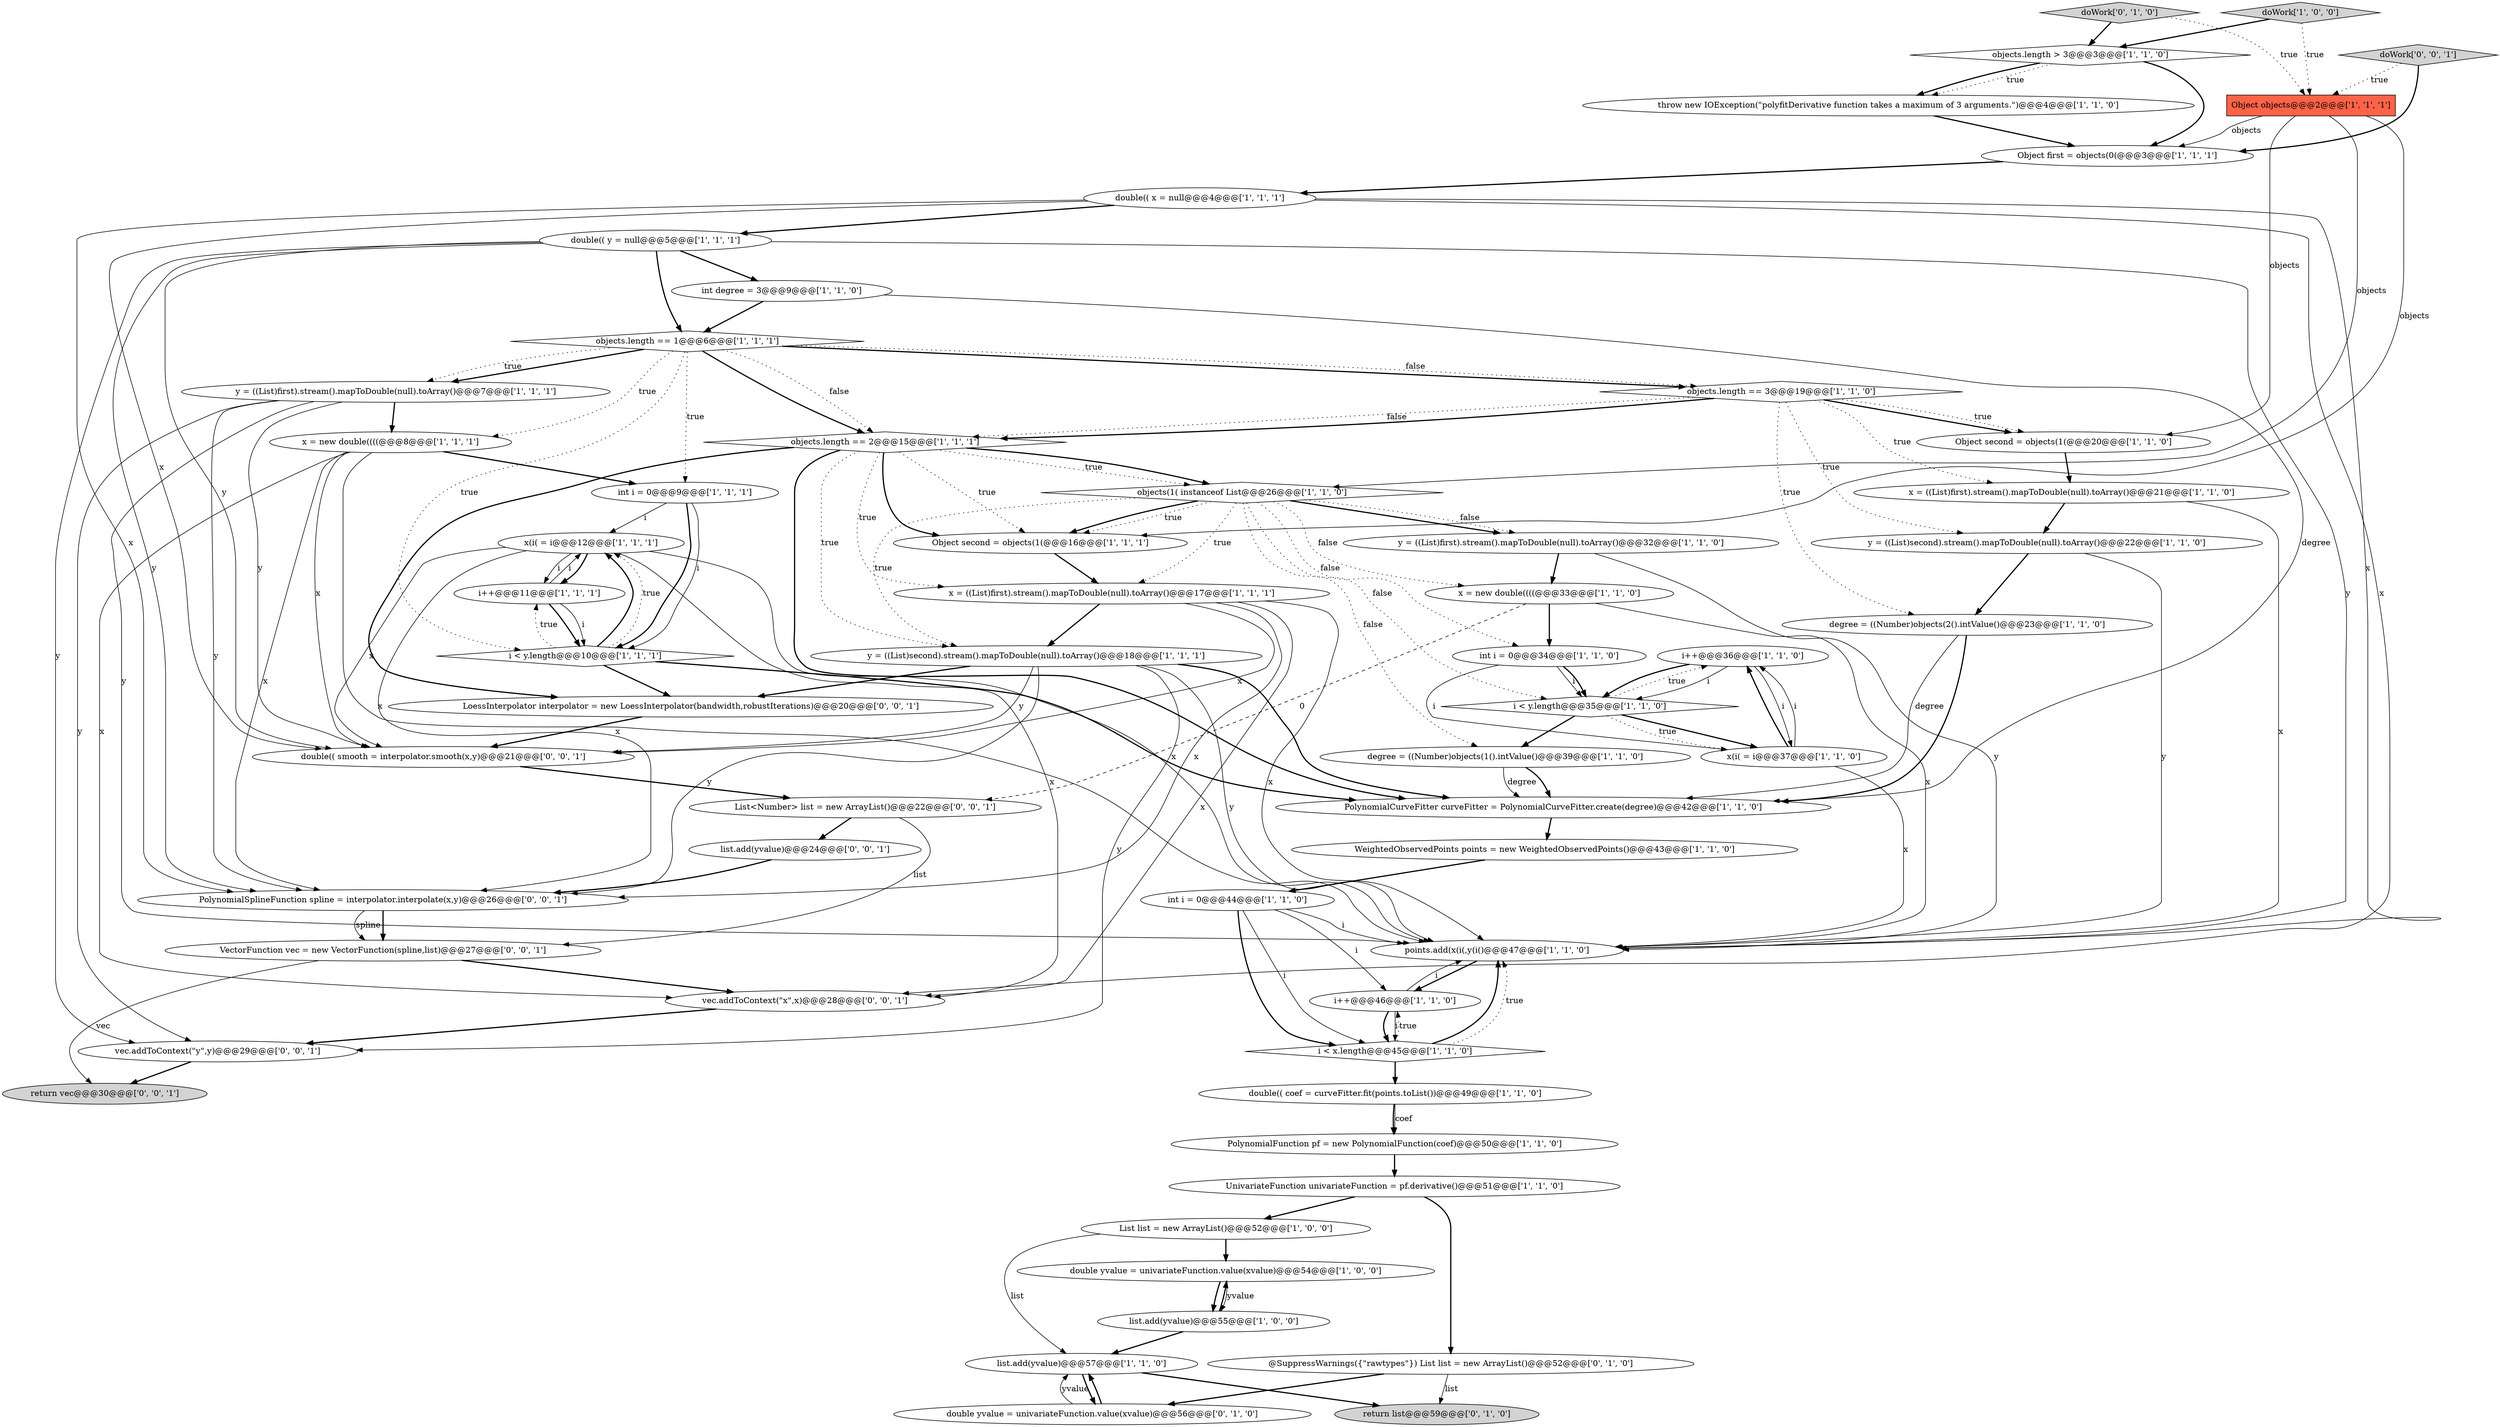 digraph {
16 [style = filled, label = "i++@@@36@@@['1', '1', '0']", fillcolor = white, shape = ellipse image = "AAA0AAABBB1BBB"];
48 [style = filled, label = "doWork['0', '1', '0']", fillcolor = lightgray, shape = diamond image = "AAA0AAABBB2BBB"];
9 [style = filled, label = "objects.length > 3@@@3@@@['1', '1', '0']", fillcolor = white, shape = diamond image = "AAA0AAABBB1BBB"];
7 [style = filled, label = "x = new double((((@@@8@@@['1', '1', '1']", fillcolor = white, shape = ellipse image = "AAA0AAABBB1BBB"];
34 [style = filled, label = "PolynomialCurveFitter curveFitter = PolynomialCurveFitter.create(degree)@@@42@@@['1', '1', '0']", fillcolor = white, shape = ellipse image = "AAA0AAABBB1BBB"];
40 [style = filled, label = "points.add(x(i(,y(i()@@@47@@@['1', '1', '0']", fillcolor = white, shape = ellipse image = "AAA0AAABBB1BBB"];
49 [style = filled, label = "List<Number> list = new ArrayList()@@@22@@@['0', '0', '1']", fillcolor = white, shape = ellipse image = "AAA0AAABBB3BBB"];
8 [style = filled, label = "PolynomialFunction pf = new PolynomialFunction(coef)@@@50@@@['1', '1', '0']", fillcolor = white, shape = ellipse image = "AAA0AAABBB1BBB"];
27 [style = filled, label = "Object objects@@@2@@@['1', '1', '1']", fillcolor = tomato, shape = box image = "AAA0AAABBB1BBB"];
31 [style = filled, label = "list.add(yvalue)@@@57@@@['1', '1', '0']", fillcolor = white, shape = ellipse image = "AAA0AAABBB1BBB"];
42 [style = filled, label = "degree = ((Number)objects(2().intValue()@@@23@@@['1', '1', '0']", fillcolor = white, shape = ellipse image = "AAA0AAABBB1BBB"];
57 [style = filled, label = "double(( smooth = interpolator.smooth(x,y)@@@21@@@['0', '0', '1']", fillcolor = white, shape = ellipse image = "AAA0AAABBB3BBB"];
24 [style = filled, label = "double(( coef = curveFitter.fit(points.toList())@@@49@@@['1', '1', '0']", fillcolor = white, shape = ellipse image = "AAA0AAABBB1BBB"];
46 [style = filled, label = "return list@@@59@@@['0', '1', '0']", fillcolor = lightgray, shape = ellipse image = "AAA0AAABBB2BBB"];
6 [style = filled, label = "doWork['1', '0', '0']", fillcolor = lightgray, shape = diamond image = "AAA0AAABBB1BBB"];
22 [style = filled, label = "y = ((List)first).stream().mapToDouble(null).toArray()@@@7@@@['1', '1', '1']", fillcolor = white, shape = ellipse image = "AAA0AAABBB1BBB"];
47 [style = filled, label = "double yvalue = univariateFunction.value(xvalue)@@@56@@@['0', '1', '0']", fillcolor = white, shape = ellipse image = "AAA0AAABBB2BBB"];
52 [style = filled, label = "VectorFunction vec = new VectorFunction(spline,list)@@@27@@@['0', '0', '1']", fillcolor = white, shape = ellipse image = "AAA0AAABBB3BBB"];
18 [style = filled, label = "x = new double((((@@@33@@@['1', '1', '0']", fillcolor = white, shape = ellipse image = "AAA0AAABBB1BBB"];
3 [style = filled, label = "Object second = objects(1(@@@20@@@['1', '1', '0']", fillcolor = white, shape = ellipse image = "AAA0AAABBB1BBB"];
28 [style = filled, label = "int i = 0@@@34@@@['1', '1', '0']", fillcolor = white, shape = ellipse image = "AAA0AAABBB1BBB"];
29 [style = filled, label = "int i = 0@@@9@@@['1', '1', '1']", fillcolor = white, shape = ellipse image = "AAA0AAABBB1BBB"];
39 [style = filled, label = "objects.length == 2@@@15@@@['1', '1', '1']", fillcolor = white, shape = diamond image = "AAA0AAABBB1BBB"];
43 [style = filled, label = "x = ((List)first).stream().mapToDouble(null).toArray()@@@21@@@['1', '1', '0']", fillcolor = white, shape = ellipse image = "AAA0AAABBB1BBB"];
53 [style = filled, label = "vec.addToContext(\"y\",y)@@@29@@@['0', '0', '1']", fillcolor = white, shape = ellipse image = "AAA0AAABBB3BBB"];
55 [style = filled, label = "vec.addToContext(\"x\",x)@@@28@@@['0', '0', '1']", fillcolor = white, shape = ellipse image = "AAA0AAABBB3BBB"];
23 [style = filled, label = "x(i( = i@@@12@@@['1', '1', '1']", fillcolor = white, shape = ellipse image = "AAA0AAABBB1BBB"];
35 [style = filled, label = "double(( y = null@@@5@@@['1', '1', '1']", fillcolor = white, shape = ellipse image = "AAA0AAABBB1BBB"];
58 [style = filled, label = "list.add(yvalue)@@@24@@@['0', '0', '1']", fillcolor = white, shape = ellipse image = "AAA0AAABBB3BBB"];
21 [style = filled, label = "y = ((List)second).stream().mapToDouble(null).toArray()@@@18@@@['1', '1', '1']", fillcolor = white, shape = ellipse image = "AAA0AAABBB1BBB"];
50 [style = filled, label = "LoessInterpolator interpolator = new LoessInterpolator(bandwidth,robustIterations)@@@20@@@['0', '0', '1']", fillcolor = white, shape = ellipse image = "AAA0AAABBB3BBB"];
5 [style = filled, label = "y = ((List)second).stream().mapToDouble(null).toArray()@@@22@@@['1', '1', '0']", fillcolor = white, shape = ellipse image = "AAA0AAABBB1BBB"];
37 [style = filled, label = "Object second = objects(1(@@@16@@@['1', '1', '1']", fillcolor = white, shape = ellipse image = "AAA0AAABBB1BBB"];
54 [style = filled, label = "doWork['0', '0', '1']", fillcolor = lightgray, shape = diamond image = "AAA0AAABBB3BBB"];
11 [style = filled, label = "Object first = objects(0(@@@3@@@['1', '1', '1']", fillcolor = white, shape = ellipse image = "AAA0AAABBB1BBB"];
19 [style = filled, label = "objects.length == 1@@@6@@@['1', '1', '1']", fillcolor = white, shape = diamond image = "AAA0AAABBB1BBB"];
12 [style = filled, label = "x = ((List)first).stream().mapToDouble(null).toArray()@@@17@@@['1', '1', '1']", fillcolor = white, shape = ellipse image = "AAA0AAABBB1BBB"];
30 [style = filled, label = "x(i( = i@@@37@@@['1', '1', '0']", fillcolor = white, shape = ellipse image = "AAA0AAABBB1BBB"];
41 [style = filled, label = "int degree = 3@@@9@@@['1', '1', '0']", fillcolor = white, shape = ellipse image = "AAA0AAABBB1BBB"];
0 [style = filled, label = "y = ((List)first).stream().mapToDouble(null).toArray()@@@32@@@['1', '1', '0']", fillcolor = white, shape = ellipse image = "AAA0AAABBB1BBB"];
20 [style = filled, label = "objects(1( instanceof List@@@26@@@['1', '1', '0']", fillcolor = white, shape = diamond image = "AAA0AAABBB1BBB"];
14 [style = filled, label = "double(( x = null@@@4@@@['1', '1', '1']", fillcolor = white, shape = ellipse image = "AAA0AAABBB1BBB"];
2 [style = filled, label = "i++@@@46@@@['1', '1', '0']", fillcolor = white, shape = ellipse image = "AAA0AAABBB1BBB"];
36 [style = filled, label = "throw new IOException(\"polyfitDerivative function takes a maximum of 3 arguments.\")@@@4@@@['1', '1', '0']", fillcolor = white, shape = ellipse image = "AAA0AAABBB1BBB"];
13 [style = filled, label = "i < y.length@@@10@@@['1', '1', '1']", fillcolor = white, shape = diamond image = "AAA0AAABBB1BBB"];
17 [style = filled, label = "List list = new ArrayList()@@@52@@@['1', '0', '0']", fillcolor = white, shape = ellipse image = "AAA0AAABBB1BBB"];
33 [style = filled, label = "objects.length == 3@@@19@@@['1', '1', '0']", fillcolor = white, shape = diamond image = "AAA0AAABBB1BBB"];
45 [style = filled, label = "@SuppressWarnings({\"rawtypes\"}) List list = new ArrayList()@@@52@@@['0', '1', '0']", fillcolor = white, shape = ellipse image = "AAA0AAABBB2BBB"];
26 [style = filled, label = "list.add(yvalue)@@@55@@@['1', '0', '0']", fillcolor = white, shape = ellipse image = "AAA0AAABBB1BBB"];
15 [style = filled, label = "i < y.length@@@35@@@['1', '1', '0']", fillcolor = white, shape = diamond image = "AAA0AAABBB1BBB"];
1 [style = filled, label = "int i = 0@@@44@@@['1', '1', '0']", fillcolor = white, shape = ellipse image = "AAA0AAABBB1BBB"];
38 [style = filled, label = "WeightedObservedPoints points = new WeightedObservedPoints()@@@43@@@['1', '1', '0']", fillcolor = white, shape = ellipse image = "AAA0AAABBB1BBB"];
4 [style = filled, label = "i < x.length@@@45@@@['1', '1', '0']", fillcolor = white, shape = diamond image = "AAA0AAABBB1BBB"];
44 [style = filled, label = "degree = ((Number)objects(1().intValue()@@@39@@@['1', '1', '0']", fillcolor = white, shape = ellipse image = "AAA0AAABBB1BBB"];
56 [style = filled, label = "PolynomialSplineFunction spline = interpolator.interpolate(x,y)@@@26@@@['0', '0', '1']", fillcolor = white, shape = ellipse image = "AAA0AAABBB3BBB"];
10 [style = filled, label = "i++@@@11@@@['1', '1', '1']", fillcolor = white, shape = ellipse image = "AAA0AAABBB1BBB"];
51 [style = filled, label = "return vec@@@30@@@['0', '0', '1']", fillcolor = lightgray, shape = ellipse image = "AAA0AAABBB3BBB"];
25 [style = filled, label = "UnivariateFunction univariateFunction = pf.derivative()@@@51@@@['1', '1', '0']", fillcolor = white, shape = ellipse image = "AAA0AAABBB1BBB"];
32 [style = filled, label = "double yvalue = univariateFunction.value(xvalue)@@@54@@@['1', '0', '0']", fillcolor = white, shape = ellipse image = "AAA0AAABBB1BBB"];
29->13 [style = bold, label=""];
20->37 [style = bold, label=""];
2->4 [style = bold, label=""];
20->21 [style = dotted, label="true"];
23->10 [style = bold, label=""];
12->55 [style = solid, label="x"];
7->57 [style = solid, label="x"];
19->22 [style = bold, label=""];
33->5 [style = dotted, label="true"];
25->17 [style = bold, label=""];
33->42 [style = dotted, label="true"];
13->34 [style = bold, label=""];
21->57 [style = solid, label="y"];
19->33 [style = bold, label=""];
18->28 [style = bold, label=""];
56->52 [style = bold, label=""];
34->38 [style = bold, label=""];
52->55 [style = bold, label=""];
9->36 [style = bold, label=""];
4->24 [style = bold, label=""];
48->9 [style = bold, label=""];
44->34 [style = bold, label=""];
22->56 [style = solid, label="y"];
18->49 [style = dashed, label="0"];
19->22 [style = dotted, label="true"];
29->23 [style = solid, label="i"];
47->31 [style = solid, label="yvalue"];
8->25 [style = bold, label=""];
7->29 [style = bold, label=""];
23->55 [style = solid, label="x"];
19->39 [style = dotted, label="false"];
40->2 [style = bold, label=""];
35->53 [style = solid, label="y"];
20->0 [style = bold, label=""];
39->37 [style = bold, label=""];
41->34 [style = solid, label="degree"];
22->57 [style = solid, label="y"];
39->12 [style = dotted, label="true"];
27->3 [style = solid, label="objects"];
22->40 [style = solid, label="y"];
4->40 [style = bold, label=""];
27->20 [style = solid, label="objects"];
20->37 [style = dotted, label="true"];
48->27 [style = dotted, label="true"];
12->57 [style = solid, label="x"];
14->35 [style = bold, label=""];
3->43 [style = bold, label=""];
19->33 [style = dotted, label="false"];
39->50 [style = bold, label=""];
7->40 [style = solid, label="x"];
16->30 [style = solid, label="i"];
30->16 [style = solid, label="i"];
52->51 [style = solid, label="vec"];
58->56 [style = bold, label=""];
13->10 [style = dotted, label="true"];
21->56 [style = solid, label="y"];
21->40 [style = solid, label="y"];
5->42 [style = bold, label=""];
30->16 [style = bold, label=""];
23->40 [style = solid, label="x"];
44->34 [style = solid, label="degree"];
23->57 [style = solid, label="x"];
42->34 [style = bold, label=""];
13->50 [style = bold, label=""];
50->57 [style = bold, label=""];
43->40 [style = solid, label="x"];
17->32 [style = bold, label=""];
53->51 [style = bold, label=""];
7->55 [style = solid, label="x"];
57->49 [style = bold, label=""];
26->32 [style = bold, label=""];
47->31 [style = bold, label=""];
25->45 [style = bold, label=""];
27->37 [style = solid, label="objects"];
1->4 [style = bold, label=""];
16->15 [style = solid, label="i"];
21->34 [style = bold, label=""];
49->58 [style = bold, label=""];
29->13 [style = solid, label="i"];
35->40 [style = solid, label="y"];
23->56 [style = solid, label="x"];
20->15 [style = dotted, label="false"];
15->30 [style = bold, label=""];
14->56 [style = solid, label="x"];
4->40 [style = dotted, label="true"];
14->57 [style = solid, label="x"];
35->41 [style = bold, label=""];
33->39 [style = dotted, label="false"];
20->28 [style = dotted, label="false"];
35->57 [style = solid, label="y"];
35->56 [style = solid, label="y"];
13->23 [style = bold, label=""];
21->50 [style = bold, label=""];
49->52 [style = solid, label="list"];
32->26 [style = solid, label="yvalue"];
31->47 [style = bold, label=""];
10->13 [style = solid, label="i"];
7->56 [style = solid, label="x"];
38->1 [style = bold, label=""];
28->15 [style = bold, label=""];
11->14 [style = bold, label=""];
13->23 [style = dotted, label="true"];
32->26 [style = bold, label=""];
15->44 [style = bold, label=""];
18->40 [style = solid, label="x"];
20->12 [style = dotted, label="true"];
20->44 [style = dotted, label="false"];
31->46 [style = bold, label=""];
10->23 [style = solid, label="i"];
10->13 [style = bold, label=""];
37->12 [style = bold, label=""];
21->53 [style = solid, label="y"];
19->29 [style = dotted, label="true"];
14->55 [style = solid, label="x"];
12->56 [style = solid, label="x"];
36->11 [style = bold, label=""];
55->53 [style = bold, label=""];
6->27 [style = dotted, label="true"];
15->16 [style = dotted, label="true"];
15->30 [style = dotted, label="true"];
20->0 [style = dotted, label="false"];
24->8 [style = bold, label=""];
14->40 [style = solid, label="x"];
4->2 [style = dotted, label="true"];
17->31 [style = solid, label="list"];
28->15 [style = solid, label="i"];
23->10 [style = solid, label="i"];
19->39 [style = bold, label=""];
22->53 [style = solid, label="y"];
43->5 [style = bold, label=""];
19->13 [style = dotted, label="true"];
9->11 [style = bold, label=""];
39->20 [style = dotted, label="true"];
39->34 [style = bold, label=""];
39->20 [style = bold, label=""];
42->34 [style = solid, label="degree"];
20->18 [style = dotted, label="false"];
39->21 [style = dotted, label="true"];
2->40 [style = solid, label="i"];
26->31 [style = bold, label=""];
12->21 [style = bold, label=""];
16->15 [style = bold, label=""];
45->47 [style = bold, label=""];
41->19 [style = bold, label=""];
19->7 [style = dotted, label="true"];
5->40 [style = solid, label="y"];
1->2 [style = solid, label="i"];
54->11 [style = bold, label=""];
30->40 [style = solid, label="x"];
6->9 [style = bold, label=""];
9->36 [style = dotted, label="true"];
33->43 [style = dotted, label="true"];
33->39 [style = bold, label=""];
28->30 [style = solid, label="i"];
2->4 [style = solid, label="i"];
22->7 [style = bold, label=""];
54->27 [style = dotted, label="true"];
27->11 [style = solid, label="objects"];
33->3 [style = bold, label=""];
0->40 [style = solid, label="y"];
39->37 [style = dotted, label="true"];
24->8 [style = solid, label="coef"];
45->46 [style = solid, label="list"];
56->52 [style = solid, label="spline"];
35->19 [style = bold, label=""];
1->40 [style = solid, label="i"];
0->18 [style = bold, label=""];
1->4 [style = solid, label="i"];
12->40 [style = solid, label="x"];
33->3 [style = dotted, label="true"];
}
